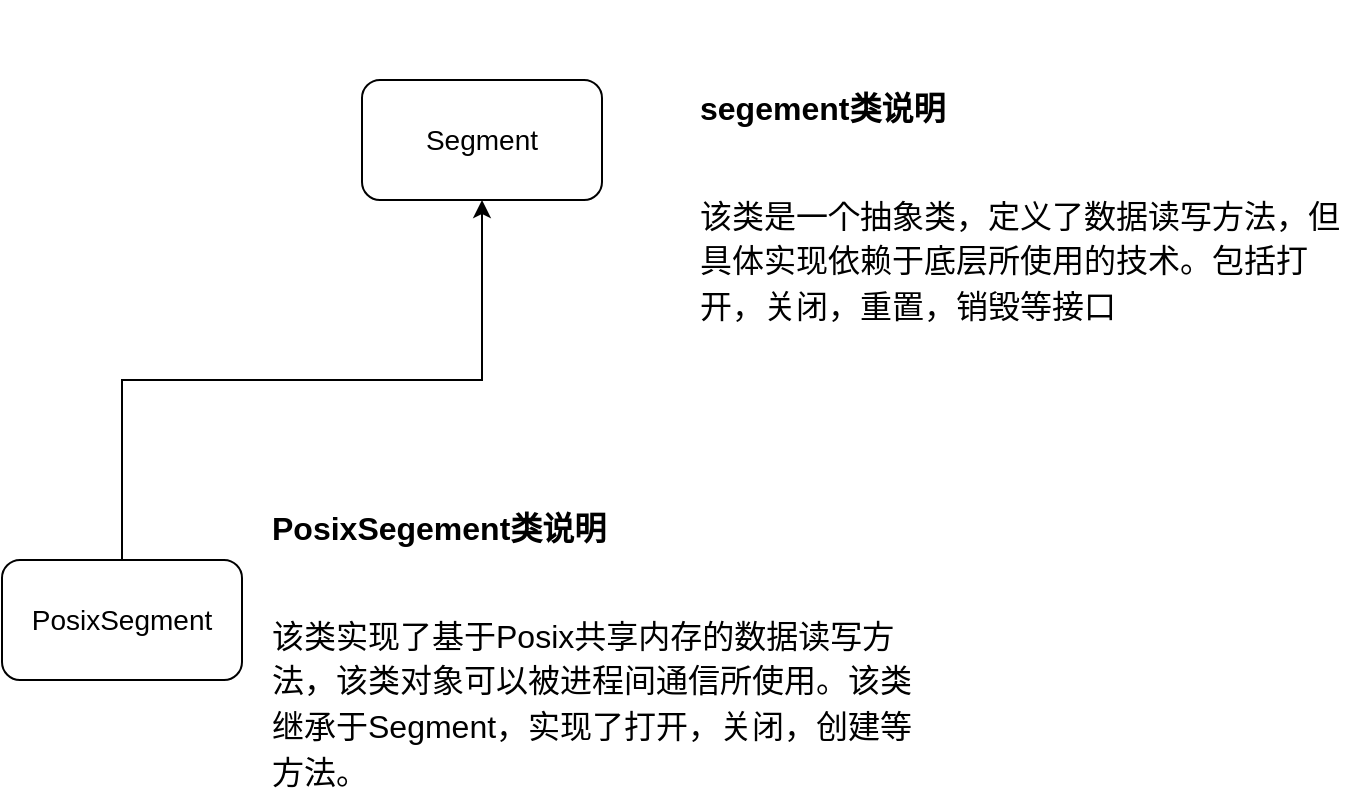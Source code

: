 <mxfile version="19.0.3" type="github">
  <diagram id="fiIldqgvTj8RD8d2yoW4" name="第 1 页">
    <mxGraphModel dx="1355" dy="805" grid="1" gridSize="10" guides="1" tooltips="1" connect="1" arrows="1" fold="1" page="1" pageScale="1" pageWidth="827" pageHeight="1169" math="0" shadow="0">
      <root>
        <mxCell id="0" />
        <mxCell id="1" parent="0" />
        <mxCell id="iZyJBMPMjRF8nmw40MTH-2" value="Segment" style="rounded=1;whiteSpace=wrap;html=1;fontSize=14;" vertex="1" parent="1">
          <mxGeometry x="250" y="80" width="120" height="60" as="geometry" />
        </mxCell>
        <mxCell id="iZyJBMPMjRF8nmw40MTH-4" value="&lt;h1&gt;&lt;font style=&quot;font-size: 16px;&quot;&gt;segement类说明&lt;/font&gt;&lt;/h1&gt;&lt;div&gt;&lt;span style=&quot;font-size: 16px;&quot;&gt;该类是一个抽象类，定义了数据读写方法，但具体实现依赖于底层所使用的技术。包括打开，关闭，重置，销毁等接口&lt;/span&gt;&lt;/div&gt;" style="text;html=1;strokeColor=none;fillColor=none;spacing=5;spacingTop=-20;whiteSpace=wrap;overflow=hidden;rounded=0;fontSize=19;" vertex="1" parent="1">
          <mxGeometry x="414" y="50" width="336" height="180" as="geometry" />
        </mxCell>
        <mxCell id="iZyJBMPMjRF8nmw40MTH-6" style="edgeStyle=orthogonalEdgeStyle;rounded=0;orthogonalLoop=1;jettySize=auto;html=1;exitX=0.5;exitY=0;exitDx=0;exitDy=0;fontSize=14;" edge="1" parent="1" source="iZyJBMPMjRF8nmw40MTH-5" target="iZyJBMPMjRF8nmw40MTH-2">
          <mxGeometry relative="1" as="geometry" />
        </mxCell>
        <mxCell id="iZyJBMPMjRF8nmw40MTH-5" value="PosixSegment" style="rounded=1;whiteSpace=wrap;html=1;fontSize=14;" vertex="1" parent="1">
          <mxGeometry x="70" y="320" width="120" height="60" as="geometry" />
        </mxCell>
        <mxCell id="iZyJBMPMjRF8nmw40MTH-7" value="&lt;h1&gt;&lt;font style=&quot;font-size: 16px;&quot;&gt;PosixSegement类说明&lt;/font&gt;&lt;/h1&gt;&lt;div&gt;&lt;span style=&quot;font-size: 16px;&quot;&gt;该类实现了基于Posix共享内存的数据读写方法，该类对象可以被进程间通信所使用。该类继承于Segment，实现了打开，关闭，创建等方法。&lt;/span&gt;&lt;/div&gt;" style="text;html=1;strokeColor=none;fillColor=none;spacing=5;spacingTop=-20;whiteSpace=wrap;overflow=hidden;rounded=0;fontSize=19;" vertex="1" parent="1">
          <mxGeometry x="200" y="260" width="336" height="180" as="geometry" />
        </mxCell>
      </root>
    </mxGraphModel>
  </diagram>
</mxfile>
